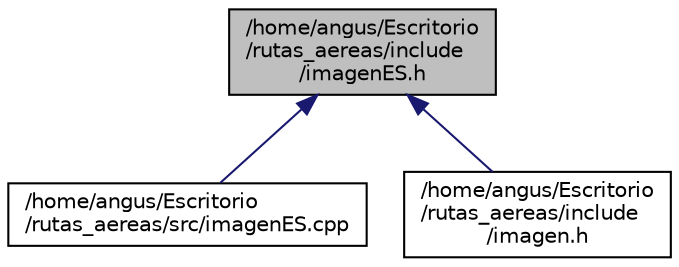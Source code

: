 digraph "/home/angus/Escritorio/rutas_aereas/include/imagenES.h"
{
 // LATEX_PDF_SIZE
  edge [fontname="Helvetica",fontsize="10",labelfontname="Helvetica",labelfontsize="10"];
  node [fontname="Helvetica",fontsize="10",shape=record];
  Node1 [label="/home/angus/Escritorio\l/rutas_aereas/include\l/imagenES.h",height=0.2,width=0.4,color="black", fillcolor="grey75", style="filled", fontcolor="black",tooltip="Fichero cabecera para la E/S de imágenes."];
  Node1 -> Node2 [dir="back",color="midnightblue",fontsize="10",style="solid",fontname="Helvetica"];
  Node2 [label="/home/angus/Escritorio\l/rutas_aereas/src/imagenES.cpp",height=0.2,width=0.4,color="black", fillcolor="white", style="filled",URL="$imagenES_8cpp.html",tooltip="Fichero con definiciones para la E/S de imágenes."];
  Node1 -> Node3 [dir="back",color="midnightblue",fontsize="10",style="solid",fontname="Helvetica"];
  Node3 [label="/home/angus/Escritorio\l/rutas_aereas/include\l/imagen.h",height=0.2,width=0.4,color="black", fillcolor="white", style="filled",URL="$imagen_8h_source.html",tooltip=" "];
}
